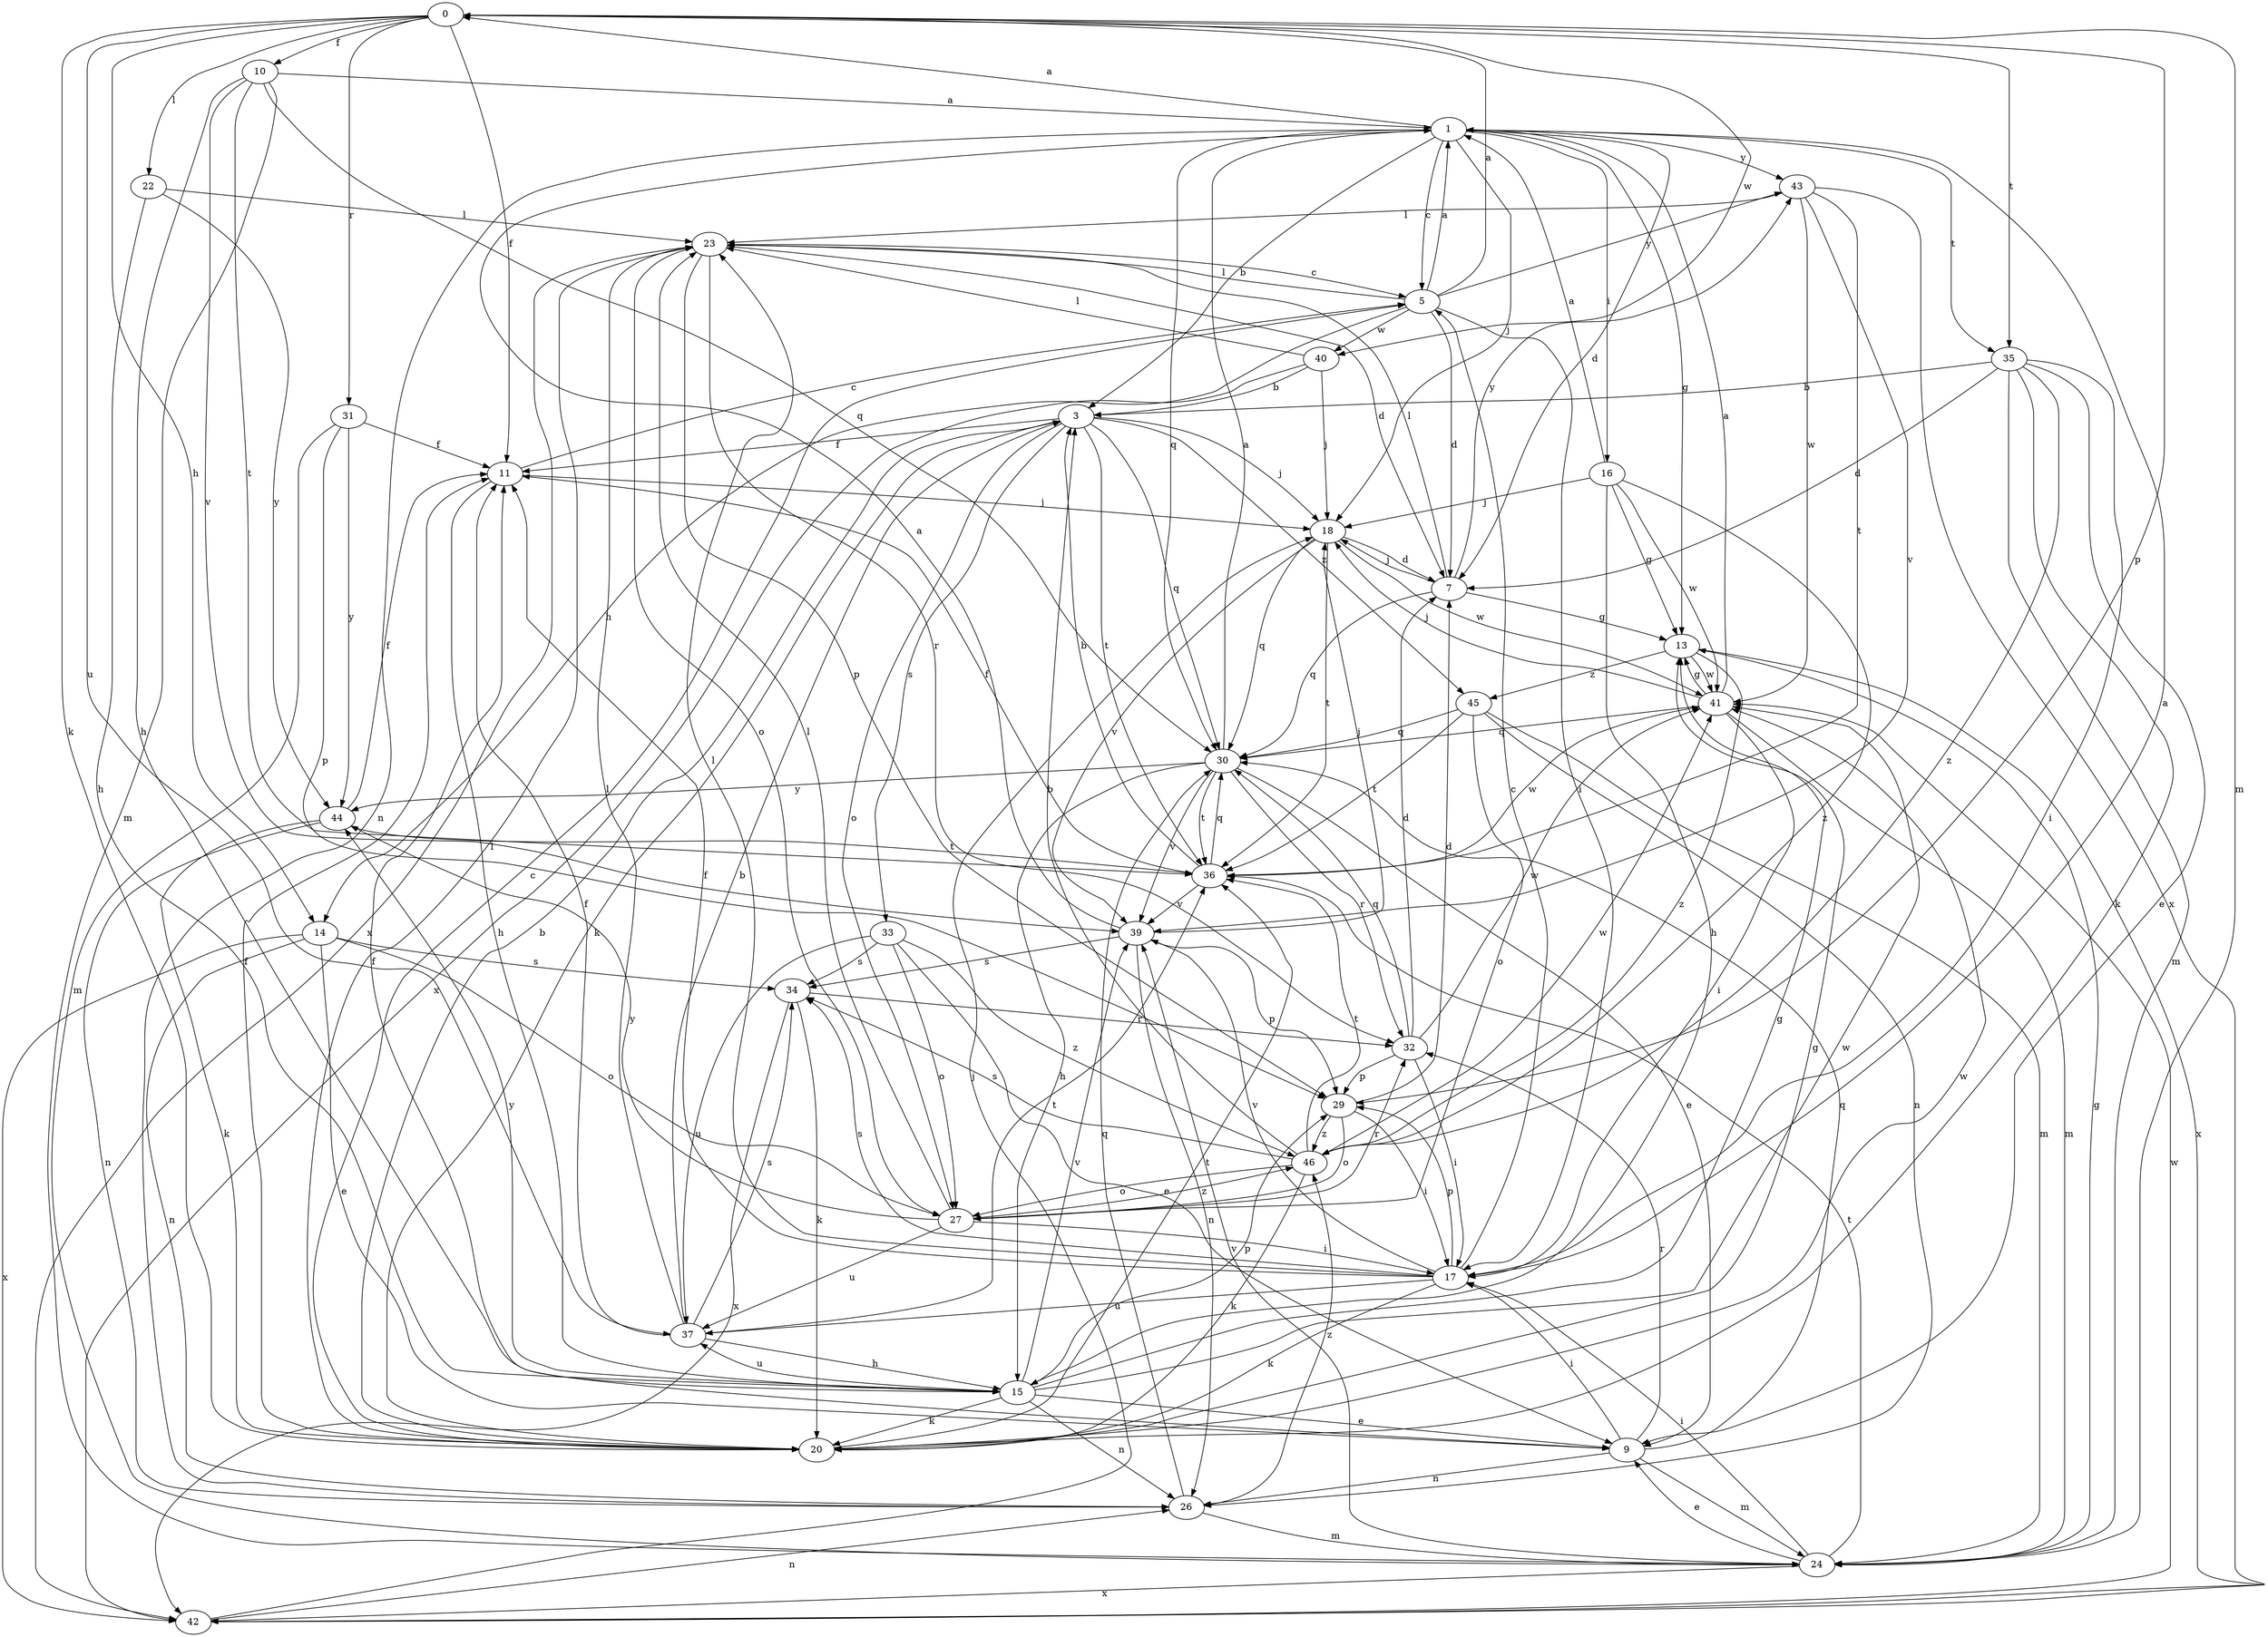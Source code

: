 strict digraph  {
0;
1;
3;
5;
7;
9;
10;
11;
13;
14;
15;
16;
17;
18;
20;
22;
23;
24;
26;
27;
29;
30;
31;
32;
33;
34;
35;
36;
37;
39;
40;
41;
42;
43;
44;
45;
46;
0 -> 10  [label=f];
0 -> 11  [label=f];
0 -> 14  [label=h];
0 -> 20  [label=k];
0 -> 22  [label=l];
0 -> 24  [label=m];
0 -> 29  [label=p];
0 -> 31  [label=r];
0 -> 35  [label=t];
0 -> 37  [label=u];
0 -> 40  [label=w];
1 -> 0  [label=a];
1 -> 3  [label=b];
1 -> 5  [label=c];
1 -> 7  [label=d];
1 -> 13  [label=g];
1 -> 16  [label=i];
1 -> 18  [label=j];
1 -> 26  [label=n];
1 -> 30  [label=q];
1 -> 35  [label=t];
1 -> 43  [label=y];
3 -> 11  [label=f];
3 -> 18  [label=j];
3 -> 20  [label=k];
3 -> 27  [label=o];
3 -> 30  [label=q];
3 -> 33  [label=s];
3 -> 36  [label=t];
3 -> 45  [label=z];
5 -> 0  [label=a];
5 -> 1  [label=a];
5 -> 7  [label=d];
5 -> 14  [label=h];
5 -> 17  [label=i];
5 -> 23  [label=l];
5 -> 40  [label=w];
5 -> 43  [label=y];
7 -> 13  [label=g];
7 -> 18  [label=j];
7 -> 23  [label=l];
7 -> 30  [label=q];
7 -> 43  [label=y];
9 -> 11  [label=f];
9 -> 17  [label=i];
9 -> 24  [label=m];
9 -> 26  [label=n];
9 -> 30  [label=q];
9 -> 32  [label=r];
10 -> 1  [label=a];
10 -> 15  [label=h];
10 -> 24  [label=m];
10 -> 30  [label=q];
10 -> 36  [label=t];
10 -> 39  [label=v];
11 -> 5  [label=c];
11 -> 15  [label=h];
11 -> 18  [label=j];
13 -> 41  [label=w];
13 -> 42  [label=x];
13 -> 45  [label=z];
13 -> 46  [label=z];
14 -> 9  [label=e];
14 -> 26  [label=n];
14 -> 27  [label=o];
14 -> 34  [label=s];
14 -> 42  [label=x];
15 -> 9  [label=e];
15 -> 13  [label=g];
15 -> 20  [label=k];
15 -> 26  [label=n];
15 -> 29  [label=p];
15 -> 37  [label=u];
15 -> 39  [label=v];
15 -> 41  [label=w];
15 -> 44  [label=y];
16 -> 1  [label=a];
16 -> 13  [label=g];
16 -> 15  [label=h];
16 -> 18  [label=j];
16 -> 41  [label=w];
16 -> 46  [label=z];
17 -> 1  [label=a];
17 -> 5  [label=c];
17 -> 11  [label=f];
17 -> 20  [label=k];
17 -> 23  [label=l];
17 -> 29  [label=p];
17 -> 34  [label=s];
17 -> 37  [label=u];
17 -> 39  [label=v];
18 -> 7  [label=d];
18 -> 30  [label=q];
18 -> 36  [label=t];
18 -> 39  [label=v];
18 -> 41  [label=w];
20 -> 3  [label=b];
20 -> 5  [label=c];
20 -> 11  [label=f];
20 -> 13  [label=g];
20 -> 23  [label=l];
20 -> 36  [label=t];
20 -> 41  [label=w];
22 -> 15  [label=h];
22 -> 23  [label=l];
22 -> 44  [label=y];
23 -> 5  [label=c];
23 -> 7  [label=d];
23 -> 27  [label=o];
23 -> 29  [label=p];
23 -> 32  [label=r];
23 -> 42  [label=x];
24 -> 9  [label=e];
24 -> 13  [label=g];
24 -> 17  [label=i];
24 -> 36  [label=t];
24 -> 39  [label=v];
24 -> 42  [label=x];
26 -> 24  [label=m];
26 -> 30  [label=q];
26 -> 46  [label=z];
27 -> 17  [label=i];
27 -> 23  [label=l];
27 -> 32  [label=r];
27 -> 37  [label=u];
27 -> 44  [label=y];
27 -> 46  [label=z];
29 -> 7  [label=d];
29 -> 17  [label=i];
29 -> 27  [label=o];
29 -> 46  [label=z];
30 -> 1  [label=a];
30 -> 9  [label=e];
30 -> 15  [label=h];
30 -> 32  [label=r];
30 -> 36  [label=t];
30 -> 39  [label=v];
30 -> 44  [label=y];
31 -> 11  [label=f];
31 -> 24  [label=m];
31 -> 29  [label=p];
31 -> 44  [label=y];
32 -> 7  [label=d];
32 -> 17  [label=i];
32 -> 29  [label=p];
32 -> 30  [label=q];
32 -> 41  [label=w];
33 -> 9  [label=e];
33 -> 27  [label=o];
33 -> 34  [label=s];
33 -> 37  [label=u];
33 -> 46  [label=z];
34 -> 20  [label=k];
34 -> 32  [label=r];
34 -> 42  [label=x];
35 -> 3  [label=b];
35 -> 7  [label=d];
35 -> 9  [label=e];
35 -> 17  [label=i];
35 -> 20  [label=k];
35 -> 24  [label=m];
35 -> 46  [label=z];
36 -> 3  [label=b];
36 -> 11  [label=f];
36 -> 30  [label=q];
36 -> 39  [label=v];
36 -> 41  [label=w];
37 -> 3  [label=b];
37 -> 11  [label=f];
37 -> 15  [label=h];
37 -> 23  [label=l];
37 -> 34  [label=s];
37 -> 36  [label=t];
39 -> 1  [label=a];
39 -> 18  [label=j];
39 -> 26  [label=n];
39 -> 29  [label=p];
39 -> 34  [label=s];
40 -> 3  [label=b];
40 -> 18  [label=j];
40 -> 23  [label=l];
40 -> 42  [label=x];
41 -> 1  [label=a];
41 -> 13  [label=g];
41 -> 17  [label=i];
41 -> 18  [label=j];
41 -> 24  [label=m];
41 -> 30  [label=q];
42 -> 18  [label=j];
42 -> 26  [label=n];
42 -> 41  [label=w];
43 -> 23  [label=l];
43 -> 36  [label=t];
43 -> 39  [label=v];
43 -> 41  [label=w];
43 -> 42  [label=x];
44 -> 11  [label=f];
44 -> 20  [label=k];
44 -> 26  [label=n];
44 -> 36  [label=t];
45 -> 24  [label=m];
45 -> 26  [label=n];
45 -> 27  [label=o];
45 -> 30  [label=q];
45 -> 36  [label=t];
46 -> 3  [label=b];
46 -> 20  [label=k];
46 -> 27  [label=o];
46 -> 34  [label=s];
46 -> 36  [label=t];
46 -> 41  [label=w];
}
